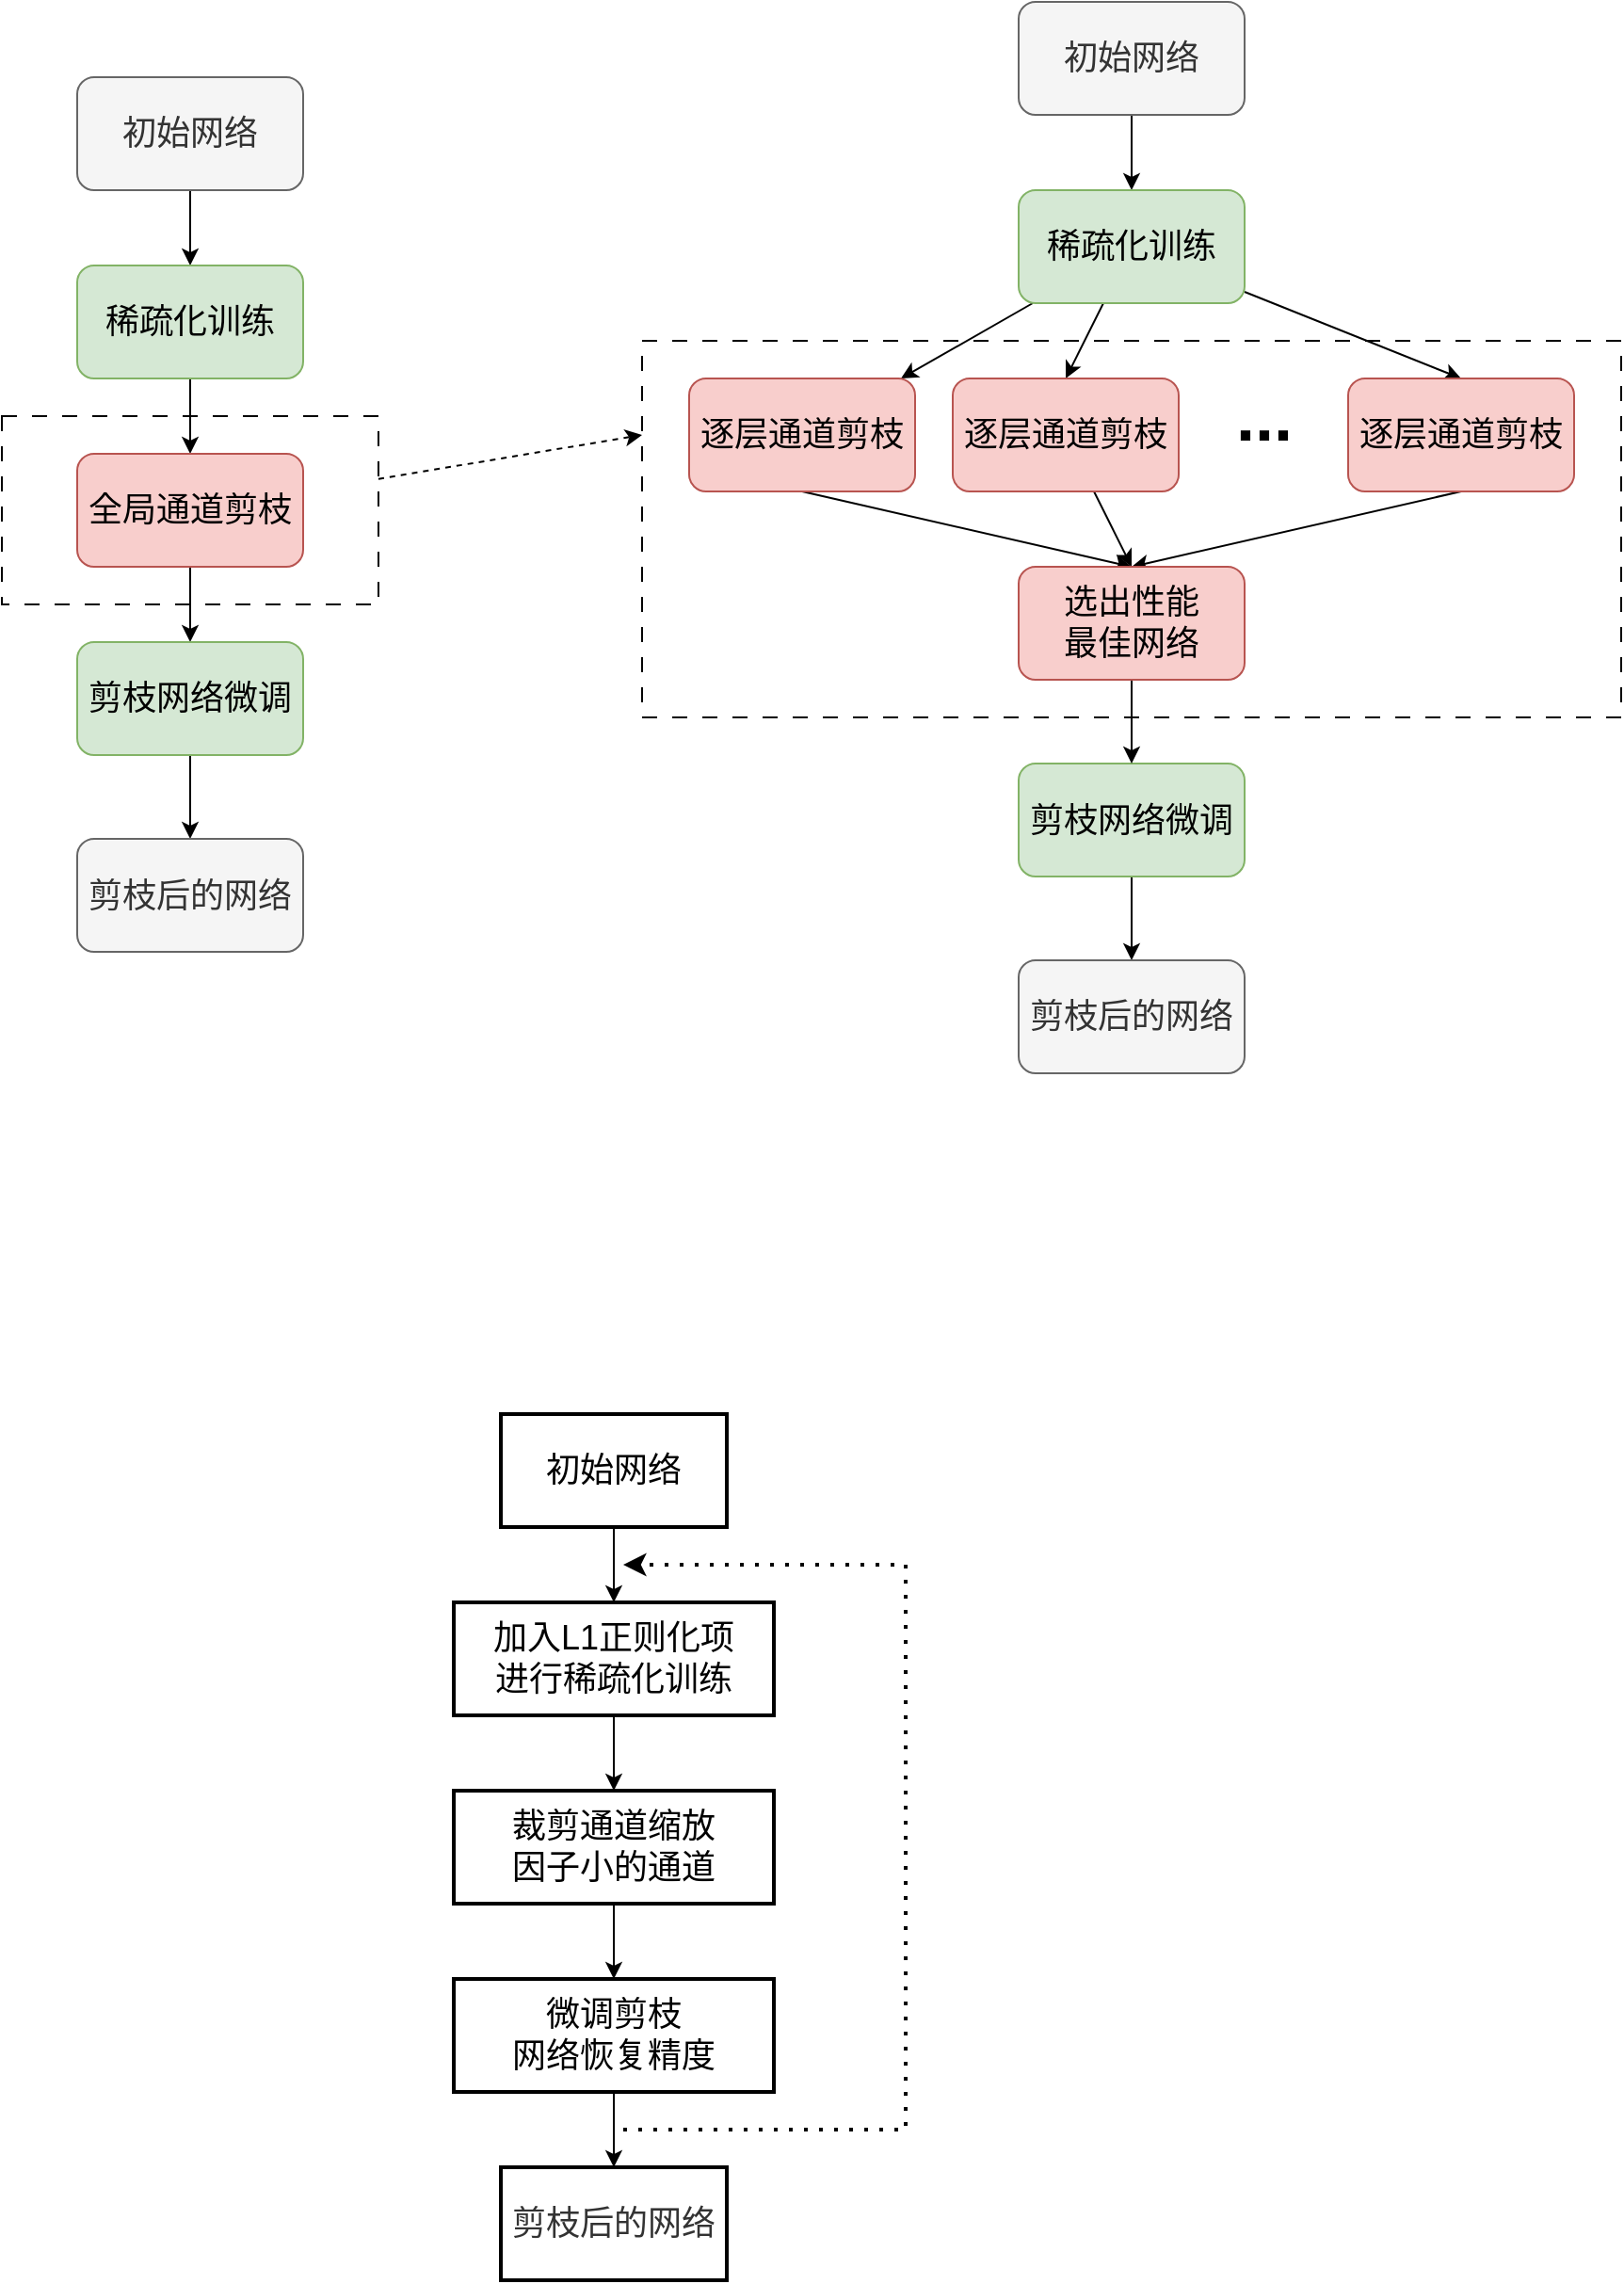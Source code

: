 <mxfile version="20.8.13" type="github">
  <diagram id="0s1jYY1dyKw0Z755FNgm" name="第 1 页">
    <mxGraphModel dx="989" dy="534" grid="1" gridSize="10" guides="1" tooltips="1" connect="1" arrows="1" fold="1" page="1" pageScale="1" pageWidth="827" pageHeight="1169" math="0" shadow="0">
      <root>
        <mxCell id="0" />
        <mxCell id="1" parent="0" />
        <mxCell id="qPKG5GcNS4Xpv2YJHs82-6" value="" style="edgeStyle=orthogonalEdgeStyle;rounded=0;orthogonalLoop=1;jettySize=auto;html=1;fontSize=18;" parent="1" source="qPKG5GcNS4Xpv2YJHs82-1" target="qPKG5GcNS4Xpv2YJHs82-2" edge="1">
          <mxGeometry relative="1" as="geometry" />
        </mxCell>
        <mxCell id="qPKG5GcNS4Xpv2YJHs82-1" value="&lt;font style=&quot;font-size: 18px;&quot;&gt;初始网络&lt;/font&gt;" style="rounded=1;whiteSpace=wrap;html=1;fillColor=#f5f5f5;strokeColor=#666666;fontColor=#333333;" parent="1" vertex="1">
          <mxGeometry x="160" y="190" width="120" height="60" as="geometry" />
        </mxCell>
        <mxCell id="qPKG5GcNS4Xpv2YJHs82-7" value="" style="edgeStyle=orthogonalEdgeStyle;rounded=0;orthogonalLoop=1;jettySize=auto;html=1;fontSize=18;" parent="1" source="qPKG5GcNS4Xpv2YJHs82-2" target="qPKG5GcNS4Xpv2YJHs82-3" edge="1">
          <mxGeometry relative="1" as="geometry" />
        </mxCell>
        <mxCell id="qPKG5GcNS4Xpv2YJHs82-2" value="&lt;span style=&quot;font-size: 18px;&quot;&gt;稀疏化训练&lt;/span&gt;" style="rounded=1;whiteSpace=wrap;html=1;fillColor=#d5e8d4;strokeColor=#82b366;" parent="1" vertex="1">
          <mxGeometry x="160" y="290" width="120" height="60" as="geometry" />
        </mxCell>
        <mxCell id="qPKG5GcNS4Xpv2YJHs82-8" value="" style="edgeStyle=orthogonalEdgeStyle;rounded=0;orthogonalLoop=1;jettySize=auto;html=1;fontSize=18;" parent="1" source="qPKG5GcNS4Xpv2YJHs82-3" target="qPKG5GcNS4Xpv2YJHs82-4" edge="1">
          <mxGeometry relative="1" as="geometry" />
        </mxCell>
        <mxCell id="qPKG5GcNS4Xpv2YJHs82-3" value="&lt;span style=&quot;font-size: 18px;&quot;&gt;全局通道剪枝&lt;/span&gt;" style="rounded=1;whiteSpace=wrap;html=1;fillColor=#f8cecc;strokeColor=#b85450;" parent="1" vertex="1">
          <mxGeometry x="160" y="390" width="120" height="60" as="geometry" />
        </mxCell>
        <mxCell id="qPKG5GcNS4Xpv2YJHs82-9" value="" style="edgeStyle=orthogonalEdgeStyle;rounded=0;orthogonalLoop=1;jettySize=auto;html=1;fontSize=18;" parent="1" source="qPKG5GcNS4Xpv2YJHs82-4" target="qPKG5GcNS4Xpv2YJHs82-5" edge="1">
          <mxGeometry relative="1" as="geometry" />
        </mxCell>
        <mxCell id="qPKG5GcNS4Xpv2YJHs82-4" value="&lt;span style=&quot;font-size: 18px;&quot;&gt;剪枝网络微调&lt;/span&gt;" style="rounded=1;whiteSpace=wrap;html=1;fillColor=#d5e8d4;strokeColor=#82b366;" parent="1" vertex="1">
          <mxGeometry x="160" y="490" width="120" height="60" as="geometry" />
        </mxCell>
        <mxCell id="qPKG5GcNS4Xpv2YJHs82-5" value="&lt;font style=&quot;font-size: 18px;&quot;&gt;剪枝后的网络&lt;/font&gt;" style="rounded=1;whiteSpace=wrap;html=1;fillColor=#f5f5f5;strokeColor=#666666;fontColor=#333333;" parent="1" vertex="1">
          <mxGeometry x="160" y="594.5" width="120" height="60" as="geometry" />
        </mxCell>
        <mxCell id="qPKG5GcNS4Xpv2YJHs82-35" style="edgeStyle=none;rounded=0;orthogonalLoop=1;jettySize=auto;html=1;entryX=0;entryY=0.25;entryDx=0;entryDy=0;fontSize=36;dashed=1;" parent="1" source="qPKG5GcNS4Xpv2YJHs82-11" target="qPKG5GcNS4Xpv2YJHs82-21" edge="1">
          <mxGeometry relative="1" as="geometry" />
        </mxCell>
        <mxCell id="qPKG5GcNS4Xpv2YJHs82-11" value="" style="rounded=0;whiteSpace=wrap;html=1;fontSize=18;fillColor=none;dashed=1;dashPattern=8 8;" parent="1" vertex="1">
          <mxGeometry x="120" y="370" width="200" height="100" as="geometry" />
        </mxCell>
        <mxCell id="qPKG5GcNS4Xpv2YJHs82-12" value="" style="edgeStyle=orthogonalEdgeStyle;rounded=0;orthogonalLoop=1;jettySize=auto;html=1;fontSize=18;" parent="1" source="qPKG5GcNS4Xpv2YJHs82-13" target="qPKG5GcNS4Xpv2YJHs82-15" edge="1">
          <mxGeometry relative="1" as="geometry" />
        </mxCell>
        <mxCell id="qPKG5GcNS4Xpv2YJHs82-13" value="&lt;font style=&quot;font-size: 18px;&quot;&gt;初始网络&lt;/font&gt;" style="rounded=1;whiteSpace=wrap;html=1;fillColor=#f5f5f5;strokeColor=#666666;fontColor=#333333;" parent="1" vertex="1">
          <mxGeometry x="660" y="150" width="120" height="60" as="geometry" />
        </mxCell>
        <mxCell id="qPKG5GcNS4Xpv2YJHs82-27" style="rounded=0;orthogonalLoop=1;jettySize=auto;html=1;fontSize=36;" parent="1" source="qPKG5GcNS4Xpv2YJHs82-15" target="qPKG5GcNS4Xpv2YJHs82-23" edge="1">
          <mxGeometry relative="1" as="geometry" />
        </mxCell>
        <mxCell id="qPKG5GcNS4Xpv2YJHs82-28" style="edgeStyle=none;rounded=0;orthogonalLoop=1;jettySize=auto;html=1;entryX=0.5;entryY=0;entryDx=0;entryDy=0;fontSize=36;" parent="1" source="qPKG5GcNS4Xpv2YJHs82-15" target="qPKG5GcNS4Xpv2YJHs82-17" edge="1">
          <mxGeometry relative="1" as="geometry" />
        </mxCell>
        <mxCell id="qPKG5GcNS4Xpv2YJHs82-29" style="edgeStyle=none;rounded=0;orthogonalLoop=1;jettySize=auto;html=1;entryX=0.5;entryY=0;entryDx=0;entryDy=0;fontSize=36;" parent="1" source="qPKG5GcNS4Xpv2YJHs82-15" target="qPKG5GcNS4Xpv2YJHs82-22" edge="1">
          <mxGeometry relative="1" as="geometry" />
        </mxCell>
        <mxCell id="qPKG5GcNS4Xpv2YJHs82-15" value="&lt;span style=&quot;font-size: 18px;&quot;&gt;稀疏化训练&lt;/span&gt;" style="rounded=1;whiteSpace=wrap;html=1;fillColor=#d5e8d4;strokeColor=#82b366;" parent="1" vertex="1">
          <mxGeometry x="660" y="250" width="120" height="60" as="geometry" />
        </mxCell>
        <mxCell id="qPKG5GcNS4Xpv2YJHs82-32" style="edgeStyle=none;rounded=0;orthogonalLoop=1;jettySize=auto;html=1;entryX=0.5;entryY=0;entryDx=0;entryDy=0;fontSize=36;" parent="1" source="qPKG5GcNS4Xpv2YJHs82-17" target="qPKG5GcNS4Xpv2YJHs82-30" edge="1">
          <mxGeometry relative="1" as="geometry" />
        </mxCell>
        <mxCell id="qPKG5GcNS4Xpv2YJHs82-17" value="&lt;span style=&quot;font-size: 18px;&quot;&gt;逐层通道剪枝&lt;/span&gt;" style="rounded=1;whiteSpace=wrap;html=1;fillColor=#f8cecc;strokeColor=#b85450;" parent="1" vertex="1">
          <mxGeometry x="625" y="350" width="120" height="60" as="geometry" />
        </mxCell>
        <mxCell id="qPKG5GcNS4Xpv2YJHs82-18" value="" style="edgeStyle=orthogonalEdgeStyle;rounded=0;orthogonalLoop=1;jettySize=auto;html=1;fontSize=18;" parent="1" source="qPKG5GcNS4Xpv2YJHs82-19" target="qPKG5GcNS4Xpv2YJHs82-20" edge="1">
          <mxGeometry relative="1" as="geometry" />
        </mxCell>
        <mxCell id="qPKG5GcNS4Xpv2YJHs82-19" value="&lt;span style=&quot;font-size: 18px;&quot;&gt;剪枝网络微调&lt;/span&gt;" style="rounded=1;whiteSpace=wrap;html=1;fillColor=#d5e8d4;strokeColor=#82b366;" parent="1" vertex="1">
          <mxGeometry x="660" y="554.5" width="120" height="60" as="geometry" />
        </mxCell>
        <mxCell id="qPKG5GcNS4Xpv2YJHs82-20" value="&lt;font style=&quot;font-size: 18px;&quot;&gt;剪枝后的网络&lt;/font&gt;" style="rounded=1;whiteSpace=wrap;html=1;fillColor=#f5f5f5;strokeColor=#666666;fontColor=#333333;" parent="1" vertex="1">
          <mxGeometry x="660" y="659" width="120" height="60" as="geometry" />
        </mxCell>
        <mxCell id="qPKG5GcNS4Xpv2YJHs82-21" value="" style="rounded=0;whiteSpace=wrap;html=1;fontSize=18;fillColor=none;dashed=1;dashPattern=8 8;" parent="1" vertex="1">
          <mxGeometry x="460" y="330" width="520" height="200" as="geometry" />
        </mxCell>
        <mxCell id="qPKG5GcNS4Xpv2YJHs82-33" style="edgeStyle=none;rounded=0;orthogonalLoop=1;jettySize=auto;html=1;entryX=0.5;entryY=0;entryDx=0;entryDy=0;fontSize=36;exitX=0.5;exitY=1;exitDx=0;exitDy=0;" parent="1" source="qPKG5GcNS4Xpv2YJHs82-22" target="qPKG5GcNS4Xpv2YJHs82-30" edge="1">
          <mxGeometry relative="1" as="geometry" />
        </mxCell>
        <mxCell id="qPKG5GcNS4Xpv2YJHs82-22" value="&lt;span style=&quot;font-size: 18px;&quot;&gt;逐层通道剪枝&lt;/span&gt;" style="rounded=1;whiteSpace=wrap;html=1;fillColor=#f8cecc;strokeColor=#b85450;" parent="1" vertex="1">
          <mxGeometry x="835" y="350" width="120" height="60" as="geometry" />
        </mxCell>
        <mxCell id="qPKG5GcNS4Xpv2YJHs82-31" style="edgeStyle=none;rounded=0;orthogonalLoop=1;jettySize=auto;html=1;entryX=0.5;entryY=0;entryDx=0;entryDy=0;fontSize=36;exitX=0.5;exitY=1;exitDx=0;exitDy=0;" parent="1" source="qPKG5GcNS4Xpv2YJHs82-23" target="qPKG5GcNS4Xpv2YJHs82-30" edge="1">
          <mxGeometry relative="1" as="geometry" />
        </mxCell>
        <mxCell id="qPKG5GcNS4Xpv2YJHs82-23" value="&lt;span style=&quot;font-size: 18px;&quot;&gt;逐层通道剪枝&lt;/span&gt;" style="rounded=1;whiteSpace=wrap;html=1;fillColor=#f8cecc;strokeColor=#b85450;" parent="1" vertex="1">
          <mxGeometry x="485" y="350" width="120" height="60" as="geometry" />
        </mxCell>
        <mxCell id="qPKG5GcNS4Xpv2YJHs82-26" value="&lt;font style=&quot;font-size: 36px;&quot;&gt;&lt;b style=&quot;&quot;&gt;...&lt;/b&gt;&lt;/font&gt;" style="text;html=1;align=center;verticalAlign=middle;resizable=0;points=[];autosize=1;strokeColor=none;fillColor=none;fontSize=18;" parent="1" vertex="1">
          <mxGeometry x="765" y="340" width="50" height="60" as="geometry" />
        </mxCell>
        <mxCell id="qPKG5GcNS4Xpv2YJHs82-34" value="" style="edgeStyle=none;rounded=0;orthogonalLoop=1;jettySize=auto;html=1;fontSize=36;" parent="1" source="qPKG5GcNS4Xpv2YJHs82-30" target="qPKG5GcNS4Xpv2YJHs82-19" edge="1">
          <mxGeometry relative="1" as="geometry" />
        </mxCell>
        <mxCell id="qPKG5GcNS4Xpv2YJHs82-30" value="&lt;span style=&quot;font-size: 18px;&quot;&gt;选出性能&lt;br&gt;最佳网络&lt;/span&gt;" style="rounded=1;whiteSpace=wrap;html=1;fillColor=#f8cecc;strokeColor=#b85450;" parent="1" vertex="1">
          <mxGeometry x="660" y="450" width="120" height="60" as="geometry" />
        </mxCell>
        <mxCell id="5n_fmzNs1EatP-l7kKep-1" value="" style="edgeStyle=orthogonalEdgeStyle;rounded=0;orthogonalLoop=1;jettySize=auto;html=1;fontSize=18;" edge="1" parent="1" source="5n_fmzNs1EatP-l7kKep-2" target="5n_fmzNs1EatP-l7kKep-4">
          <mxGeometry relative="1" as="geometry" />
        </mxCell>
        <mxCell id="5n_fmzNs1EatP-l7kKep-2" value="&lt;font style=&quot;font-size: 18px;&quot;&gt;初始网络&lt;/font&gt;" style="rounded=0;whiteSpace=wrap;html=1;fillColor=none;strokeWidth=2;" vertex="1" parent="1">
          <mxGeometry x="385" y="900" width="120" height="60" as="geometry" />
        </mxCell>
        <mxCell id="5n_fmzNs1EatP-l7kKep-3" value="" style="edgeStyle=orthogonalEdgeStyle;rounded=0;orthogonalLoop=1;jettySize=auto;html=1;fontSize=18;" edge="1" parent="1" source="5n_fmzNs1EatP-l7kKep-4" target="5n_fmzNs1EatP-l7kKep-6">
          <mxGeometry relative="1" as="geometry" />
        </mxCell>
        <mxCell id="5n_fmzNs1EatP-l7kKep-4" value="&lt;span style=&quot;font-size: 18px;&quot;&gt;加入L1正则化项&lt;br&gt;进行稀疏化训练&lt;/span&gt;" style="rounded=0;whiteSpace=wrap;html=1;fillColor=none;strokeColor=#000000;glass=0;strokeWidth=2;" vertex="1" parent="1">
          <mxGeometry x="360" y="1000" width="170" height="60" as="geometry" />
        </mxCell>
        <mxCell id="5n_fmzNs1EatP-l7kKep-5" value="" style="edgeStyle=orthogonalEdgeStyle;rounded=0;orthogonalLoop=1;jettySize=auto;html=1;fontSize=18;" edge="1" parent="1" source="5n_fmzNs1EatP-l7kKep-6" target="5n_fmzNs1EatP-l7kKep-8">
          <mxGeometry relative="1" as="geometry" />
        </mxCell>
        <mxCell id="5n_fmzNs1EatP-l7kKep-6" value="&lt;span style=&quot;font-size: 18px;&quot;&gt;裁剪通&lt;/span&gt;&lt;span style=&quot;font-size: 18px;&quot;&gt;道缩放&lt;br&gt;因子小的通道&lt;/span&gt;" style="rounded=0;whiteSpace=wrap;html=1;fillColor=none;strokeColor=#000000;strokeWidth=2;" vertex="1" parent="1">
          <mxGeometry x="360" y="1100" width="170" height="60" as="geometry" />
        </mxCell>
        <mxCell id="5n_fmzNs1EatP-l7kKep-7" value="" style="edgeStyle=orthogonalEdgeStyle;rounded=0;orthogonalLoop=1;jettySize=auto;html=1;fontSize=18;" edge="1" parent="1" source="5n_fmzNs1EatP-l7kKep-8" target="5n_fmzNs1EatP-l7kKep-9">
          <mxGeometry relative="1" as="geometry" />
        </mxCell>
        <mxCell id="5n_fmzNs1EatP-l7kKep-8" value="&lt;span style=&quot;font-size: 18px;&quot;&gt;微调剪枝&lt;br&gt;网络恢复精度&lt;/span&gt;" style="rounded=0;whiteSpace=wrap;html=1;fillColor=none;strokeColor=#000000;strokeWidth=2;" vertex="1" parent="1">
          <mxGeometry x="360" y="1200" width="170" height="60" as="geometry" />
        </mxCell>
        <mxCell id="5n_fmzNs1EatP-l7kKep-9" value="&lt;font style=&quot;font-size: 18px;&quot;&gt;剪枝后的网络&lt;/font&gt;" style="rounded=0;whiteSpace=wrap;html=1;fillColor=none;strokeColor=#000000;fontColor=#333333;strokeWidth=2;" vertex="1" parent="1">
          <mxGeometry x="385" y="1300" width="120" height="60" as="geometry" />
        </mxCell>
        <mxCell id="5n_fmzNs1EatP-l7kKep-11" value="" style="endArrow=classic;dashed=1;html=1;dashPattern=1 3;strokeWidth=2;rounded=0;edgeStyle=orthogonalEdgeStyle;endFill=1;" edge="1" parent="1">
          <mxGeometry width="50" height="50" relative="1" as="geometry">
            <mxPoint x="450" y="1280" as="sourcePoint" />
            <mxPoint x="450" y="980" as="targetPoint" />
            <Array as="points">
              <mxPoint x="600" y="1280" />
              <mxPoint x="600" y="980" />
            </Array>
          </mxGeometry>
        </mxCell>
      </root>
    </mxGraphModel>
  </diagram>
</mxfile>
